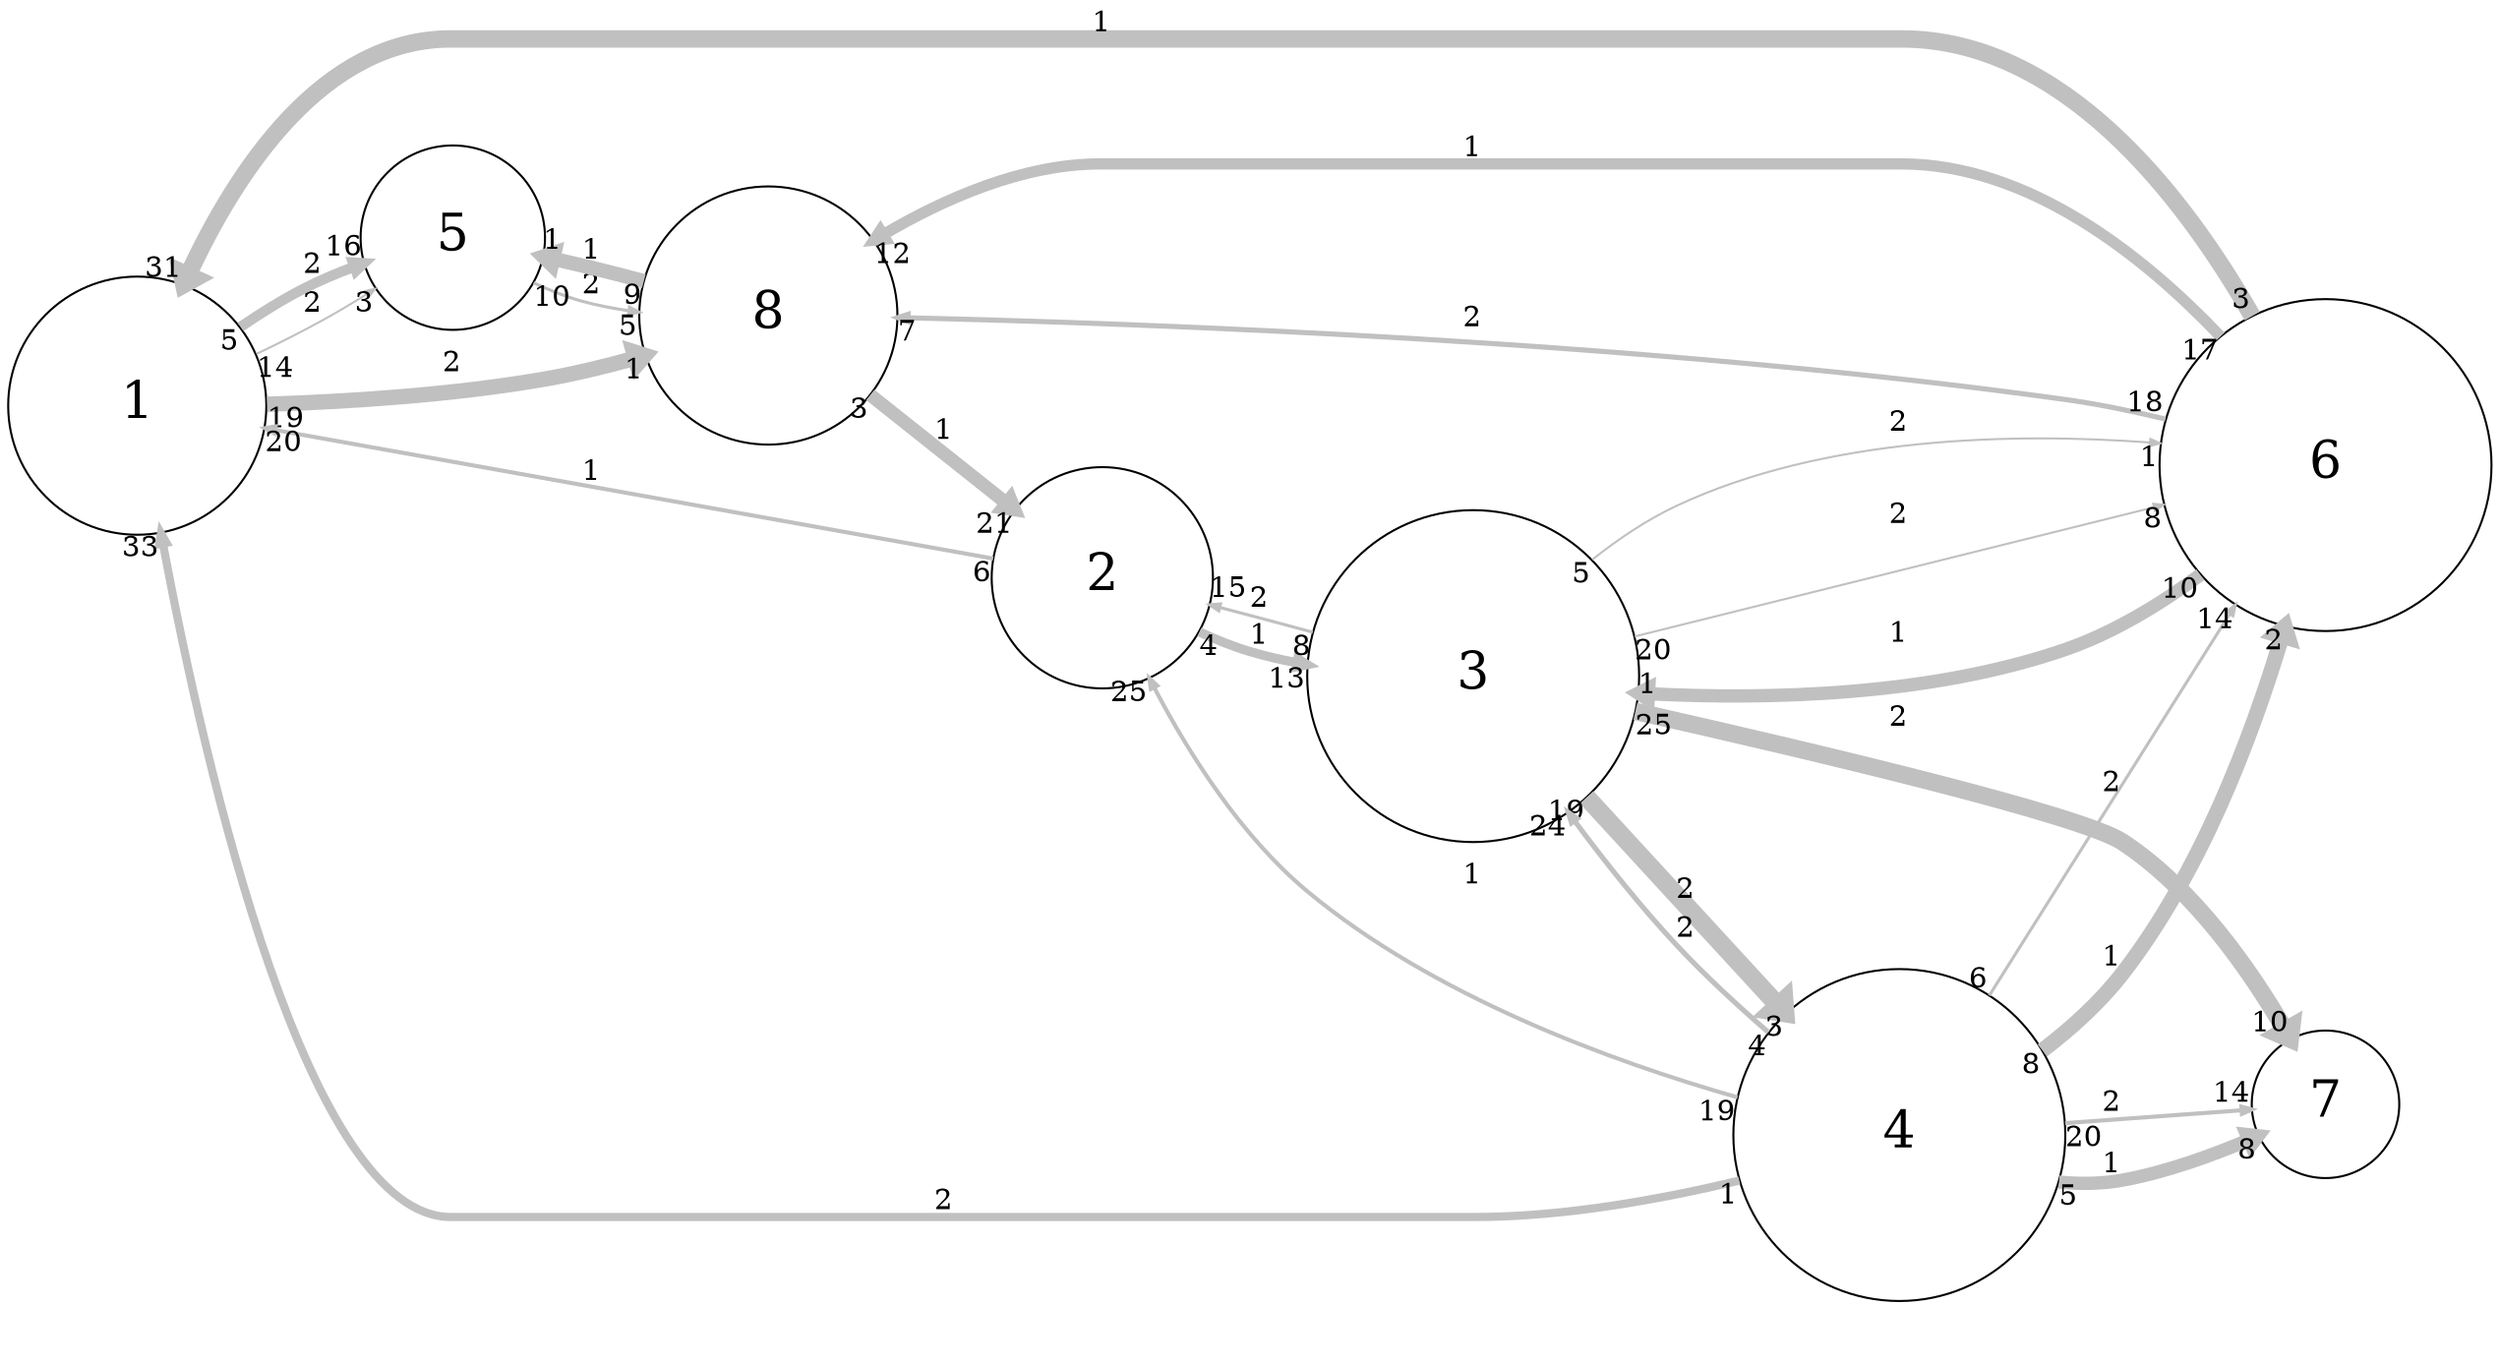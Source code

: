 digraph "" {
	graph [bb="0,0,1192.5,648.67",
		overlap=false,
		rankdir=LR,
		ratio=0.5,
		scale=1,
		splines=spline
	];
	node [fontsize=25,
		label="\N",
		shape=circle
	];
	edge [arrowsize=0.5,
		splines=true
	];
	0	[height=1.75,
		label=1,
		pos="62.5,459.17",
		width=1.75];
	4	[height=1.25,
		label=5,
		pos="213.5,537.17",
		width=1.25];
	0 -> 4	[key=0,
		capacity=2,
		color=grey,
		from_pd=13,
		head_lp="173.04,502.9",
		headlabel=3,
		label=2,
		lp="147.5,504.42",
		penwidth=1.0,
		pos="e,176.42,511.15 121.59,481.54 131.52,485.9 141.61,490.68 150.88,495.67 157.66,499.32 164.64,503.53 171.35,507.84",
		pt=19,
		tail_lp="128.34,489.79",
		taillabel=14,
		to_pd=2];
	0 -> 4	[key=1,
		capacity=2,
		color=grey,
		from_pd=4,
		head_lp="163.52,531.71",
		headlabel=16,
		label=2,
		lp="147.5,523.42",
		penwidth=5.0,
		pos="e,170.27,523.46 114.49,495.2 124.11,501.27 134.25,507.2 144.12,512.17 149.15,514.69 154.49,517.1 159.89,519.34",
		pt=11,
		tail_lp="111.12,503.45",
		taillabel=5,
		to_pd=15];
	7	[height=1.75,
		label=8,
		pos="364.5,498.17",
		width=1.75];
	0 -> 7	[key=0,
		capacity=2,
		color=grey,
		from_pd=18,
		head_lp="301.05,485.85",
		headlabel=1,
		label=2,
		lp="213.5,475.42",
		penwidth=7.5,
		pos="e,304.43,477.6 125.82,457.57 164.3,457.57 214.55,459.35 258.5,466.67 269.83,468.55 281.66,471.3 293.12,474.4",
		pt=6,
		tail_lp="132.57,449.32",
		taillabel=19,
		to_pd=0];
	4 -> 7	[key=0,
		capacity=2,
		color=grey,
		from_pd=9,
		head_lp="297.8,508.98",
		headlabel=5,
		label=2,
		lp="280.5,514.42",
		penwidth=1.5,
		pos="e,301.18,500.73 253,514.96 260.77,511.3 269.05,507.96 277.12,505.67 282.64,504.1 288.43,502.84 294.28,501.82",
		pt=18,
		tail_lp="259.75,506.71",
		taillabel=10,
		to_pd=4];
	7 -> 4	[key=0,
		capacity=1,
		color=grey,
		from_pd=8,
		head_lp="261.3,536.58",
		headlabel=1,
		label=1,
		lp="280.5,532.42",
		penwidth=7.0,
		pos="e,257.92,528.33 304.08,516.64 297.29,518.58 290.45,520.47 283.88,522.17 279.05,523.41 274.01,524.64 268.95,525.82",
		pt=7,
		tail_lp="300.7,524.89",
		taillabel=9,
		to_pd=0];
	1	[height=1.5,
		label=2,
		pos="524.5,374.17",
		width=1.5];
	7 -> 1	[key=0,
		capacity=1,
		color=grey,
		from_pd=2,
		head_lp="474.58,415.51",
		headlabel=21,
		label=1,
		lp="448.5,441.42",
		penwidth=6.5,
		pos="e,481.33,407.26 414.63,459.61 433,445.19 453.9,428.79 472.44,414.24",
		pt=8,
		tail_lp="418,467.86",
		taillabel=3,
		to_pd=20];
	1 -> 0	[key=0,
		capacity=1,
		color=grey,
		from_pd=5,
		head_lp="131.33,439.63",
		headlabel=20,
		label=1,
		lp="280.5,428.42",
		penwidth=2.0,
		pos="e,124.58,447.88 471.07,383.85 387.69,399.26 224.84,429.35 132.23,446.47",
		pt=17,
		tail_lp="467.7,375.6",
		taillabel=6,
		to_pd=19];
	2	[height=2.25,
		label=3,
		pos="701.5,326.17",
		width=2.25];
	1 -> 2	[key=0,
		capacity=1,
		color=grey,
		from_pd=3,
		head_lp="613.64,323.69",
		headlabel=13,
		label=1,
		lp="599.5,346.42",
		penwidth=4.5,
		pos="e,620.39,331.94 571.59,347.31 579.57,343.56 587.93,340.14 596.12,337.67 600.49,336.35 605.01,335.17 609.59,334.13",
		pt=12,
		tail_lp="574.97,355.56",
		taillabel=4,
		to_pd=12];
	2 -> 1	[key=0,
		capacity=2,
		color=grey,
		from_pd=7,
		head_lp="583.91,352.76",
		headlabel=15,
		label=2,
		lp="599.5,364.42",
		penwidth=1.5,
		pos="e,577.16,361.01 623.28,348.52 616.39,350.45 609.51,352.36 602.88,354.17 596.78,355.83 590.41,357.53 584.04,359.21",
		pt=18,
		tail_lp="619.91,356.77",
		taillabel=8,
		to_pd=14];
	3	[height=2.25,
		label=4,
		pos="906.5,105.17",
		width=2.25];
	2 -> 3	[key=0,
		capacity=2,
		color=grey,
		from_pd=18,
		head_lp="847.71,172.65",
		headlabel=3,
		label=2,
		lp="804.5,224.42",
		penwidth=9.0,
		pos="e,851.09,164.4 757.17,266.65 783.67,237.79 815.64,202.99 843.1,173.1",
		pt=3,
		tail_lp="750.42,274.9",
		taillabel=19,
		to_pd=2];
	5	[height=2.25,
		label=6,
		pos="1111.5,428.17",
		width=2.25];
	2 -> 5	[key=0,
		capacity=2,
		color=grey,
		from_pd=4,
		head_lp="1027.6,431.78",
		headlabel=1,
		label=2,
		lp="906.5,451.42",
		penwidth=1.0,
		pos="e,1031,440.03 760.39,382.27 773.07,392.37 786.96,401.96 801.12,409.17 870.36,444.38 959.88,445.92 1024.8,440.57",
		pt=19,
		tail_lp="757.01,390.52",
		taillabel=5,
		to_pd=0];
	2 -> 5	[key=1,
		capacity=2,
		color=grey,
		from_pd=19,
		head_lp="1029,400.39",
		headlabel=8,
		label=2,
		lp="906.5,405.42",
		penwidth=1.0,
		pos="e,1032.4,408.64 780.2,345.59 850.59,363.19 954.05,389.05 1026.4,407.13",
		pt=19,
		tail_lp="786.95,353.84",
		taillabel=20,
		to_pd=7];
	6	[height=1,
		label=7,
		pos="1111.5,112.17",
		width=1];
	2 -> 6	[key=0,
		capacity=2,
		color=grey,
		from_pd=24,
		head_lp="1101.4,152.54",
		headlabel=10,
		label=2,
		lp="906.5,303.42",
		penwidth=8.5,
		pos="e,1094.7,144.29 780.33,306.71 869.02,284.34 1003.1,249.83 1012.9,243.17 1045.8,220.84 1072,183.65 1088.9,154.58",
		pt=4,
		tail_lp="787.08,298.46",
		taillabel=25,
		to_pd=9];
	3 -> 0	[key=0,
		capacity=2,
		color=grey,
		from_pd=0,
		head_lp="80.251,388.73",
		headlabel=33,
		label=2,
		lp="448.5,69.416",
		penwidth=4.0,
		pos="e,73.501,396.98 829.23,80.593 791.51,70.514 745.05,61.166 702.5,61.166 212.5,61.166 212.5,61.166 212.5,61.166 143.88,61.166 96.32,\
271.27 75.438,386.17",
		pt=13,
		tail_lp="825.85,88.843",
		taillabel=1,
		to_pd=32];
	3 -> 1	[key=0,
		capacity=1,
		color=grey,
		from_pd=18,
		head_lp="539.35,315.92",
		headlabel=25,
		label=1,
		lp="701.5,228.42",
		penwidth=2.0,
		pos="e,546.1,324.17 827.08,122.27 765.49,138.87 680.41,169.12 620.5,219.67 589.51,245.81 565.66,284.74 549.61,316.98",
		pt=17,
		tail_lp="820.33,130.52",
		taillabel=19,
		to_pd=24];
	3 -> 2	[key=0,
		capacity=2,
		color=grey,
		from_pd=3,
		head_lp="741.6,251.71",
		headlabel=24,
		label=2,
		lp="804.5,204.42",
		penwidth=2.5,
		pos="e,748.35,259.96 842.82,155.76 828.58,168.26 813.9,182 801.12,195.67 784.56,213.39 768.06,233.81 753.44,253.16",
		pt=16,
		tail_lp="839.45,147.51",
		taillabel=4,
		to_pd=23];
	3 -> 5	[key=0,
		capacity=1,
		color=grey,
		from_pd=7,
		head_lp="1089.6,340.81",
		headlabel=2,
		label=1,
		lp="1009.5,185.42",
		penwidth=7.5,
		pos="e,1093,349.06 978.01,144.18 990.81,153.57 1003.2,164.47 1012.9,176.67 1050.3,223.69 1074.8,286.77 1089.8,337.99",
		pt=6,
		tail_lp="974.63,152.43",
		taillabel=8,
		to_pd=1];
	3 -> 5	[key=1,
		capacity=2,
		color=grey,
		from_pd=5,
		head_lp="1074.3,351.51",
		headlabel=14,
		label=2,
		lp="1009.5,275.42",
		penwidth=1.5,
		pos="e,1067.5,359.76 950.55,173.67 983.79,226.55 1029.7,299.62 1063.8,353.91",
		pt=18,
		tail_lp="953.93,181.92",
		taillabel=6,
		to_pd=13];
	3 -> 6	[key=0,
		capacity=1,
		color=grey,
		from_pd=4,
		head_lp="1075.5,104.43",
		headlabel=8,
		label=1,
		lp="1009.5,82.416",
		penwidth=6.5,
		pos="e,1078.9,96.181 981.58,73.729 992.01,72.034 1002.7,71.723 1012.9,73.666 1031.7,77.238 1051.5,84.356 1068.3,91.511",
		pt=8,
		tail_lp="984.95,65.479",
		taillabel=5,
		to_pd=7];
	3 -> 6	[key=1,
		capacity=2,
		color=grey,
		from_pd=19,
		head_lp="1068.5,119.2",
		headlabel=14,
		label=2,
		lp="1009.5,117.42",
		penwidth=2.0,
		pos="e,1075.3,110.95 987.73,107.93 1014.9,108.87 1044.2,109.88 1067.3,110.68",
		pt=17,
		tail_lp="994.48,99.682",
		taillabel=20,
		to_pd=13];
	5 -> 0	[key=0,
		capacity=1,
		color=grey,
		from_pd=2,
		head_lp="92.388,525.99",
		headlabel=31,
		label=1,
		lp="524.5,640.42",
		penwidth=8.5,
		pos="e,85.638,517.74 1075.3,500.95 1041.3,559.54 983.82,632.17 907.5,632.17 212.5,632.17 212.5,632.17 212.5,632.17 155.01,632.17 114.84,\
576.64 90.813,528.5",
		pt=4,
		tail_lp="1071.9,509.2",
		taillabel=3,
		to_pd=30];
	5 -> 7	[key=0,
		capacity=2,
		color=grey,
		from_pd=17,
		head_lp="431.15,490.77",
		headlabel=7,
		label=2,
		lp="701.5,504.42",
		penwidth=2.5,
		pos="e,427.78,499.02 1034,452.85 1018.8,456.94 1002.7,460.67 987.5,463.17 789.67,495.64 552.22,499.44 436.25,499.06",
		pt=16,
		tail_lp="1027.3,461.1",
		taillabel=18,
		to_pd=6];
	5 -> 7	[key=1,
		capacity=1,
		color=grey,
		from_pd=16,
		head_lp="422.52,543.63",
		headlabel=12,
		label=1,
		lp="701.5,580.42",
		penwidth=5.5,
		pos="e,415.77,535.38 1059.7,490.91 1022.2,529.71 967.56,572.17 907.5,572.17 523.5,572.17 523.5,572.17 523.5,572.17 488.95,572.17 453.83,\
557.48 425.5,541.19",
		pt=10,
		tail_lp="1066.4,482.66",
		taillabel=17,
		to_pd=11];
	5 -> 2	[key=0,
		capacity=1,
		color=grey,
		from_pd=9,
		head_lp="785.61,325.38",
		headlabel=1,
		label=1,
		lp="906.5,346.42",
		penwidth=6.5,
		pos="e,782.24,317.13 1051.1,373.56 1032.1,359.24 1010.1,345.61 987.5,337.67 925.29,315.85 850.71,313.61 793.45,316.49",
		pt=8,
		tail_lp="1044.4,381.81",
		taillabel=10,
		to_pd=0];
}
